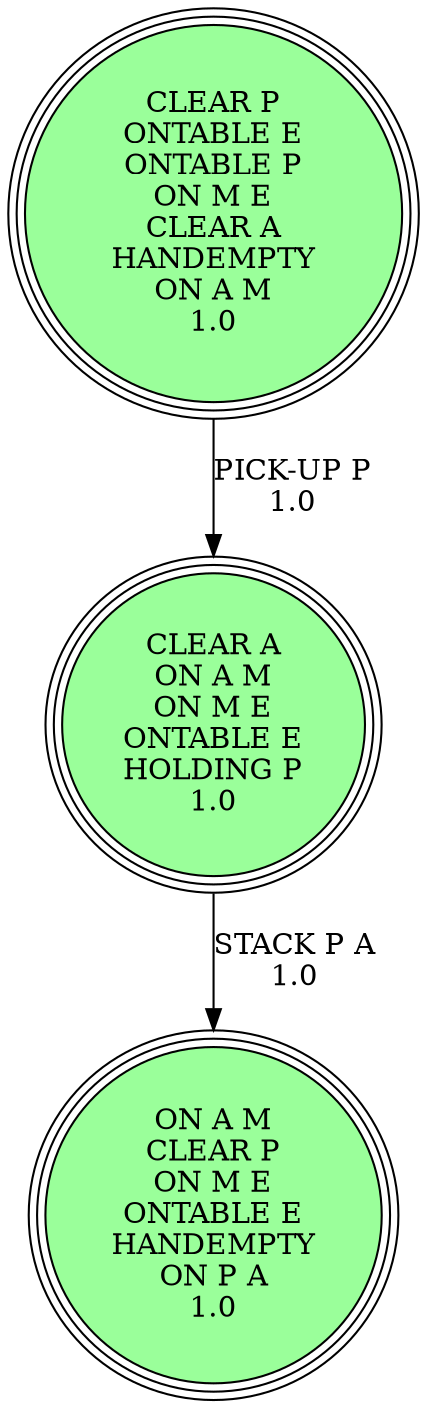 digraph {
"CLEAR A\nON A M\nON M E\nONTABLE E\nHOLDING P\n1.0\n" -> "ON A M\nCLEAR P\nON M E\nONTABLE E\nHANDEMPTY\nON P A\n1.0\n"[label="STACK P A\n1.0\n"];
"CLEAR P\nONTABLE E\nONTABLE P\nON M E\nCLEAR A\nHANDEMPTY\nON A M\n1.0\n" -> "CLEAR A\nON A M\nON M E\nONTABLE E\nHOLDING P\n1.0\n"[label="PICK-UP P\n1.0\n"];
"ON A M\nCLEAR P\nON M E\nONTABLE E\nHANDEMPTY\nON P A\n1.0\n" [shape=circle, style=filled, fillcolor=palegreen1, peripheries=3];
"ON A M\nCLEAR P\nON M E\nONTABLE E\nHANDEMPTY\nON P A\n1.0\n" [shape=circle, style=filled, fillcolor=palegreen1, peripheries=3];
"CLEAR P\nONTABLE E\nONTABLE P\nON M E\nCLEAR A\nHANDEMPTY\nON A M\n1.0\n" [shape=circle, style=filled, fillcolor=palegreen1, peripheries=3];
"CLEAR A\nON A M\nON M E\nONTABLE E\nHOLDING P\n1.0\n" [shape=circle, style=filled, fillcolor=palegreen1, peripheries=3];
}
